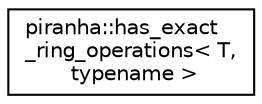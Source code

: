 digraph "Graphical Class Hierarchy"
{
  edge [fontname="Helvetica",fontsize="10",labelfontname="Helvetica",labelfontsize="10"];
  node [fontname="Helvetica",fontsize="10",shape=record];
  rankdir="LR";
  Node0 [label="piranha::has_exact\l_ring_operations\< T,\l typename \>",height=0.2,width=0.4,color="black", fillcolor="white", style="filled",URL="$structpiranha_1_1has__exact__ring__operations.html",tooltip="Detect if type has exact ring operations. "];
}
